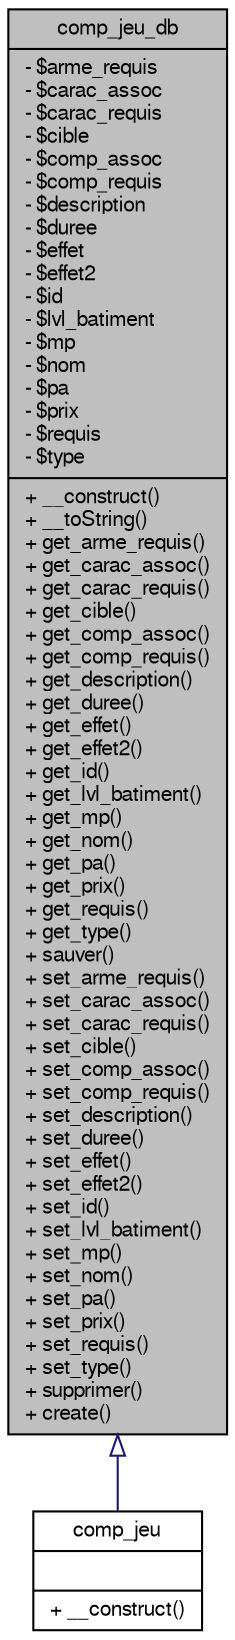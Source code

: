 digraph G
{
  bgcolor="transparent";
  edge [fontname="FreeSans",fontsize="10",labelfontname="FreeSans",labelfontsize="10"];
  node [fontname="FreeSans",fontsize="10",shape=record];
  Node1 [label="{comp_jeu_db\n|- $arme_requis\l- $carac_assoc\l- $carac_requis\l- $cible\l- $comp_assoc\l- $comp_requis\l- $description\l- $duree\l- $effet\l- $effet2\l- $id\l- $lvl_batiment\l- $mp\l- $nom\l- $pa\l- $prix\l- $requis\l- $type\l|+ __construct()\l+ __toString()\l+ get_arme_requis()\l+ get_carac_assoc()\l+ get_carac_requis()\l+ get_cible()\l+ get_comp_assoc()\l+ get_comp_requis()\l+ get_description()\l+ get_duree()\l+ get_effet()\l+ get_effet2()\l+ get_id()\l+ get_lvl_batiment()\l+ get_mp()\l+ get_nom()\l+ get_pa()\l+ get_prix()\l+ get_requis()\l+ get_type()\l+ sauver()\l+ set_arme_requis()\l+ set_carac_assoc()\l+ set_carac_requis()\l+ set_cible()\l+ set_comp_assoc()\l+ set_comp_requis()\l+ set_description()\l+ set_duree()\l+ set_effet()\l+ set_effet2()\l+ set_id()\l+ set_lvl_batiment()\l+ set_mp()\l+ set_nom()\l+ set_pa()\l+ set_prix()\l+ set_requis()\l+ set_type()\l+ supprimer()\l+ create()\l}",height=0.2,width=0.4,color="black", fillcolor="grey75", style="filled" fontcolor="black"];
  Node1 -> Node2 [dir=back,color="midnightblue",fontsize="10",style="solid",arrowtail="empty",fontname="FreeSans"];
  Node2 [label="{comp_jeu\n||+ __construct()\l}",height=0.2,width=0.4,color="black",URL="$classcomp__jeu.html"];
}
